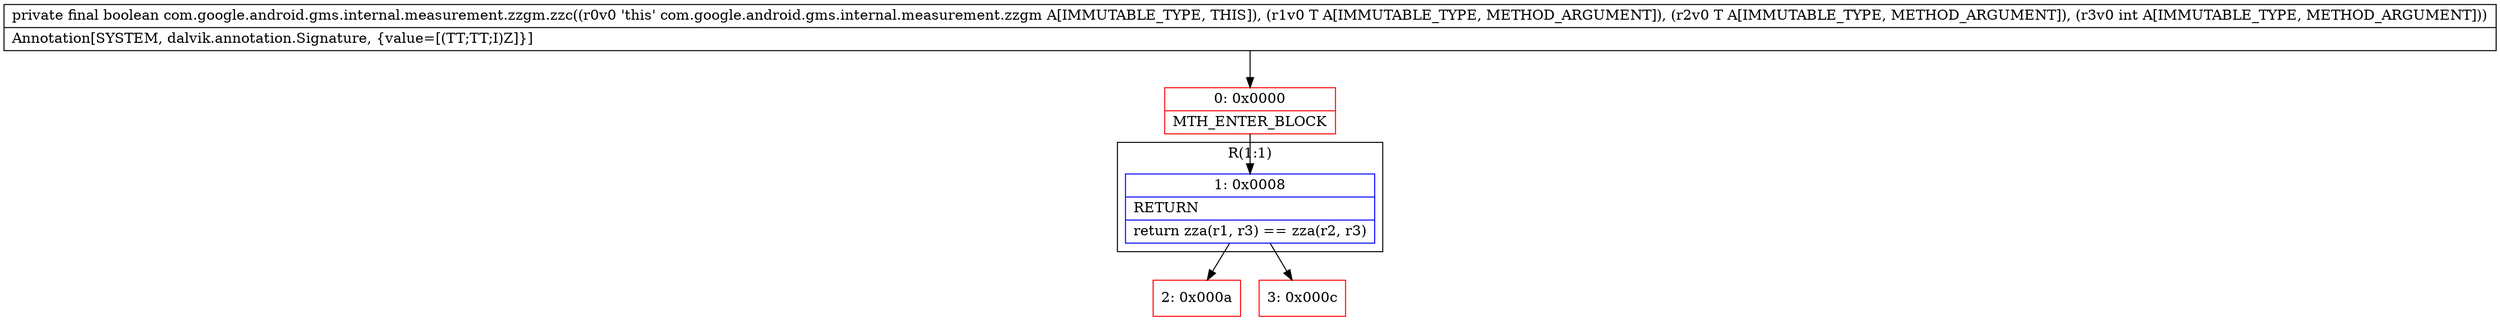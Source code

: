 digraph "CFG forcom.google.android.gms.internal.measurement.zzgm.zzc(Ljava\/lang\/Object;Ljava\/lang\/Object;I)Z" {
subgraph cluster_Region_444684671 {
label = "R(1:1)";
node [shape=record,color=blue];
Node_1 [shape=record,label="{1\:\ 0x0008|RETURN\l|return zza(r1, r3) == zza(r2, r3)\l}"];
}
Node_0 [shape=record,color=red,label="{0\:\ 0x0000|MTH_ENTER_BLOCK\l}"];
Node_2 [shape=record,color=red,label="{2\:\ 0x000a}"];
Node_3 [shape=record,color=red,label="{3\:\ 0x000c}"];
MethodNode[shape=record,label="{private final boolean com.google.android.gms.internal.measurement.zzgm.zzc((r0v0 'this' com.google.android.gms.internal.measurement.zzgm A[IMMUTABLE_TYPE, THIS]), (r1v0 T A[IMMUTABLE_TYPE, METHOD_ARGUMENT]), (r2v0 T A[IMMUTABLE_TYPE, METHOD_ARGUMENT]), (r3v0 int A[IMMUTABLE_TYPE, METHOD_ARGUMENT]))  | Annotation[SYSTEM, dalvik.annotation.Signature, \{value=[(TT;TT;I)Z]\}]\l}"];
MethodNode -> Node_0;
Node_1 -> Node_2;
Node_1 -> Node_3;
Node_0 -> Node_1;
}


